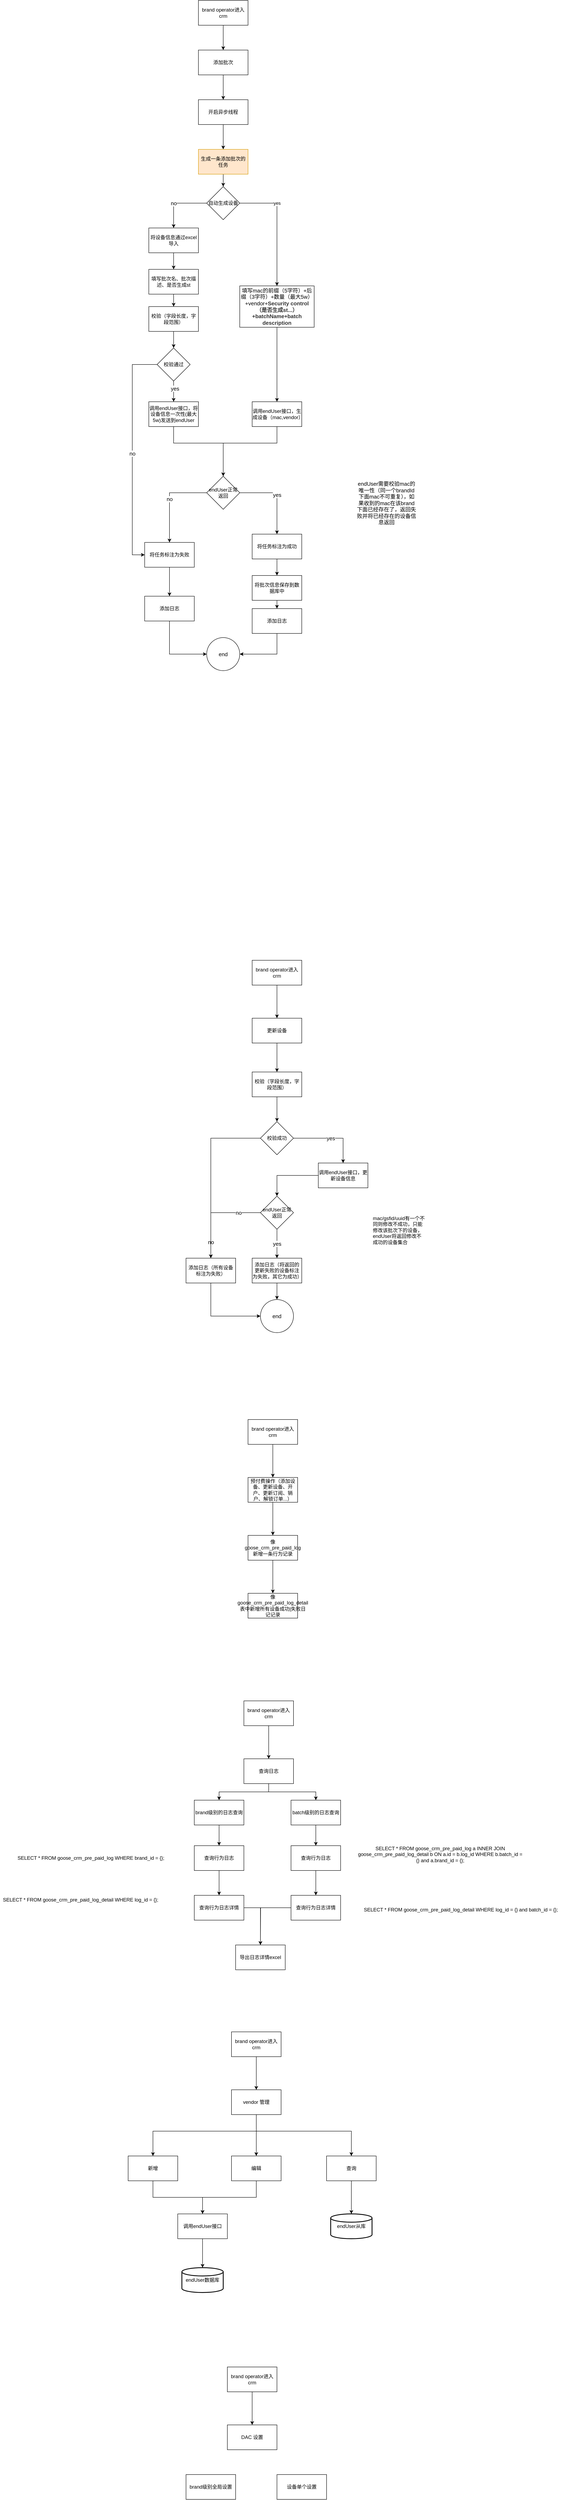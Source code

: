 <mxfile version="20.4.0" type="github">
  <diagram id="p1AXJYc_SpONw6VFGxzo" name="第 1 页">
    <mxGraphModel dx="2249" dy="1931" grid="1" gridSize="10" guides="1" tooltips="1" connect="1" arrows="1" fold="1" page="1" pageScale="1" pageWidth="827" pageHeight="1169" math="0" shadow="0">
      <root>
        <mxCell id="0" />
        <mxCell id="1" parent="0" />
        <mxCell id="GB9RlgLRgatuVVAukmtW-3" value="" style="edgeStyle=orthogonalEdgeStyle;rounded=0;orthogonalLoop=1;jettySize=auto;html=1;" parent="1" source="GB9RlgLRgatuVVAukmtW-1" target="GB9RlgLRgatuVVAukmtW-2" edge="1">
          <mxGeometry relative="1" as="geometry" />
        </mxCell>
        <mxCell id="GB9RlgLRgatuVVAukmtW-1" value="生成一条添加批次的任务" style="rounded=0;whiteSpace=wrap;html=1;fillColor=#FFE6CC;strokeColor=#d79b00;" parent="1" vertex="1">
          <mxGeometry x="190" y="10" width="120" height="60" as="geometry" />
        </mxCell>
        <mxCell id="GB9RlgLRgatuVVAukmtW-5" value="yes" style="edgeStyle=orthogonalEdgeStyle;rounded=0;orthogonalLoop=1;jettySize=auto;html=1;" parent="1" source="GB9RlgLRgatuVVAukmtW-2" target="GB9RlgLRgatuVVAukmtW-4" edge="1">
          <mxGeometry x="-0.379" relative="1" as="geometry">
            <Array as="points">
              <mxPoint x="380" y="140" />
            </Array>
            <mxPoint as="offset" />
          </mxGeometry>
        </mxCell>
        <mxCell id="GB9RlgLRgatuVVAukmtW-50" value="no" style="edgeStyle=orthogonalEdgeStyle;rounded=0;orthogonalLoop=1;jettySize=auto;html=1;fontSize=13;" parent="1" source="GB9RlgLRgatuVVAukmtW-2" target="GB9RlgLRgatuVVAukmtW-49" edge="1">
          <mxGeometry x="0.143" relative="1" as="geometry">
            <mxPoint as="offset" />
          </mxGeometry>
        </mxCell>
        <mxCell id="GB9RlgLRgatuVVAukmtW-2" value="自动生成设备" style="rhombus;whiteSpace=wrap;html=1;rounded=0;" parent="1" vertex="1">
          <mxGeometry x="210" y="100" width="80" height="80" as="geometry" />
        </mxCell>
        <mxCell id="ehhJM1RL-bTGxjUs8TGh-6" style="edgeStyle=orthogonalEdgeStyle;rounded=0;orthogonalLoop=1;jettySize=auto;html=1;" edge="1" parent="1" source="GB9RlgLRgatuVVAukmtW-4" target="GB9RlgLRgatuVVAukmtW-14">
          <mxGeometry relative="1" as="geometry" />
        </mxCell>
        <mxCell id="GB9RlgLRgatuVVAukmtW-4" value="&lt;font style=&quot;font-size: 13px;&quot;&gt;填写mac的前缀（5字符）+后缀（3字符）+数量（最大5w）+vendor+&lt;span style=&quot;color: rgb(51, 51, 51); font-family: &amp;quot;Arial Negreta&amp;quot;, &amp;quot;Arial Normal&amp;quot;, Arial, sans-serif; font-weight: 700; text-align: left;&quot;&gt;Security control（是否生成st...）+batchName+batch description&lt;/span&gt;&lt;/font&gt;" style="whiteSpace=wrap;html=1;rounded=0;" parent="1" vertex="1">
          <mxGeometry x="290" y="340" width="180" height="100" as="geometry" />
        </mxCell>
        <mxCell id="GB9RlgLRgatuVVAukmtW-21" value="" style="edgeStyle=orthogonalEdgeStyle;rounded=0;orthogonalLoop=1;jettySize=auto;html=1;fontSize=13;" parent="1" source="GB9RlgLRgatuVVAukmtW-14" target="GB9RlgLRgatuVVAukmtW-20" edge="1">
          <mxGeometry relative="1" as="geometry">
            <Array as="points">
              <mxPoint x="380" y="720" />
              <mxPoint x="250" y="720" />
            </Array>
          </mxGeometry>
        </mxCell>
        <mxCell id="GB9RlgLRgatuVVAukmtW-23" value="yes" style="edgeStyle=orthogonalEdgeStyle;rounded=0;orthogonalLoop=1;jettySize=auto;html=1;fontSize=13;entryX=0.5;entryY=0;entryDx=0;entryDy=0;" parent="1" source="GB9RlgLRgatuVVAukmtW-20" target="GB9RlgLRgatuVVAukmtW-39" edge="1">
          <mxGeometry relative="1" as="geometry">
            <mxPoint x="380" y="980" as="targetPoint" />
          </mxGeometry>
        </mxCell>
        <mxCell id="GB9RlgLRgatuVVAukmtW-31" value="no" style="edgeStyle=orthogonalEdgeStyle;rounded=0;orthogonalLoop=1;jettySize=auto;html=1;fontSize=13;entryX=0.5;entryY=0;entryDx=0;entryDy=0;" parent="1" source="GB9RlgLRgatuVVAukmtW-20" target="GB9RlgLRgatuVVAukmtW-33" edge="1">
          <mxGeometry relative="1" as="geometry">
            <mxPoint x="180" y="850" as="targetPoint" />
          </mxGeometry>
        </mxCell>
        <mxCell id="GB9RlgLRgatuVVAukmtW-20" value="endUser正常返回" style="rhombus;whiteSpace=wrap;html=1;rounded=0;" parent="1" vertex="1">
          <mxGeometry x="210" y="800" width="80" height="80" as="geometry" />
        </mxCell>
        <mxCell id="GB9RlgLRgatuVVAukmtW-24" value="end" style="ellipse;whiteSpace=wrap;html=1;aspect=fixed;fontSize=13;" parent="1" vertex="1">
          <mxGeometry x="210" y="1190" width="80" height="80" as="geometry" />
        </mxCell>
        <mxCell id="ehhJM1RL-bTGxjUs8TGh-2" value="" style="edgeStyle=orthogonalEdgeStyle;rounded=0;orthogonalLoop=1;jettySize=auto;html=1;" edge="1" parent="1" source="GB9RlgLRgatuVVAukmtW-33" target="ehhJM1RL-bTGxjUs8TGh-1">
          <mxGeometry relative="1" as="geometry" />
        </mxCell>
        <mxCell id="GB9RlgLRgatuVVAukmtW-33" value="将任务标注为失败" style="whiteSpace=wrap;html=1;rounded=0;" parent="1" vertex="1">
          <mxGeometry x="60" y="960" width="120" height="60" as="geometry" />
        </mxCell>
        <mxCell id="GB9RlgLRgatuVVAukmtW-59" value="" style="edgeStyle=orthogonalEdgeStyle;rounded=0;orthogonalLoop=1;jettySize=auto;html=1;fontSize=13;" parent="1" source="GB9RlgLRgatuVVAukmtW-35" target="GB9RlgLRgatuVVAukmtW-58" edge="1">
          <mxGeometry relative="1" as="geometry" />
        </mxCell>
        <mxCell id="GB9RlgLRgatuVVAukmtW-35" value="添加批次" style="rounded=0;whiteSpace=wrap;html=1;" parent="1" vertex="1">
          <mxGeometry x="190" y="-230" width="120" height="60" as="geometry" />
        </mxCell>
        <mxCell id="GB9RlgLRgatuVVAukmtW-38" value="" style="edgeStyle=orthogonalEdgeStyle;rounded=0;orthogonalLoop=1;jettySize=auto;html=1;fontSize=13;" parent="1" source="GB9RlgLRgatuVVAukmtW-37" target="GB9RlgLRgatuVVAukmtW-35" edge="1">
          <mxGeometry relative="1" as="geometry" />
        </mxCell>
        <mxCell id="GB9RlgLRgatuVVAukmtW-37" value="brand operator进入crm" style="rounded=0;whiteSpace=wrap;html=1;" parent="1" vertex="1">
          <mxGeometry x="190" y="-350" width="120" height="60" as="geometry" />
        </mxCell>
        <mxCell id="GB9RlgLRgatuVVAukmtW-128" value="" style="edgeStyle=orthogonalEdgeStyle;rounded=0;orthogonalLoop=1;jettySize=auto;html=1;fontSize=13;" parent="1" source="GB9RlgLRgatuVVAukmtW-39" target="GB9RlgLRgatuVVAukmtW-127" edge="1">
          <mxGeometry relative="1" as="geometry" />
        </mxCell>
        <mxCell id="GB9RlgLRgatuVVAukmtW-39" value="将任务标注为成功" style="whiteSpace=wrap;html=1;rounded=0;" parent="1" vertex="1">
          <mxGeometry x="320" y="940" width="120" height="60" as="geometry" />
        </mxCell>
        <mxCell id="GB9RlgLRgatuVVAukmtW-46" value="endUser需要校验mac的唯一性（同一个brandId下面mac不可重复），如果收到的mac在该brand下面已经存在了，返回失败并将已经存在的设备信息返回" style="text;html=1;strokeColor=none;fillColor=none;align=center;verticalAlign=middle;whiteSpace=wrap;rounded=0;fontSize=13;" parent="1" vertex="1">
          <mxGeometry x="570" y="800" width="150" height="130" as="geometry" />
        </mxCell>
        <mxCell id="GB9RlgLRgatuVVAukmtW-77" value="" style="edgeStyle=orthogonalEdgeStyle;rounded=0;orthogonalLoop=1;jettySize=auto;html=1;fontSize=13;" parent="1" source="GB9RlgLRgatuVVAukmtW-49" target="GB9RlgLRgatuVVAukmtW-76" edge="1">
          <mxGeometry relative="1" as="geometry" />
        </mxCell>
        <mxCell id="GB9RlgLRgatuVVAukmtW-49" value="将设备信息通过excel导入" style="whiteSpace=wrap;html=1;rounded=0;" parent="1" vertex="1">
          <mxGeometry x="70" y="200" width="120" height="60" as="geometry" />
        </mxCell>
        <mxCell id="GB9RlgLRgatuVVAukmtW-54" value="" style="edgeStyle=orthogonalEdgeStyle;rounded=0;orthogonalLoop=1;jettySize=auto;html=1;fontSize=13;" parent="1" source="GB9RlgLRgatuVVAukmtW-51" target="GB9RlgLRgatuVVAukmtW-53" edge="1">
          <mxGeometry relative="1" as="geometry" />
        </mxCell>
        <mxCell id="GB9RlgLRgatuVVAukmtW-51" value="校验（字段长度，字段范围）" style="whiteSpace=wrap;html=1;rounded=0;" parent="1" vertex="1">
          <mxGeometry x="70" y="390" width="120" height="60" as="geometry" />
        </mxCell>
        <mxCell id="GB9RlgLRgatuVVAukmtW-56" value="no" style="edgeStyle=orthogonalEdgeStyle;rounded=0;orthogonalLoop=1;jettySize=auto;html=1;fontSize=13;entryX=0;entryY=0.5;entryDx=0;entryDy=0;" parent="1" source="GB9RlgLRgatuVVAukmtW-53" target="GB9RlgLRgatuVVAukmtW-33" edge="1">
          <mxGeometry relative="1" as="geometry">
            <mxPoint x="340" y="1620" as="targetPoint" />
            <Array as="points">
              <mxPoint x="30" y="530" />
              <mxPoint x="30" y="990" />
            </Array>
          </mxGeometry>
        </mxCell>
        <mxCell id="GB9RlgLRgatuVVAukmtW-125" style="edgeStyle=orthogonalEdgeStyle;rounded=0;orthogonalLoop=1;jettySize=auto;html=1;entryX=0.5;entryY=0;entryDx=0;entryDy=0;fontSize=13;" parent="1" source="GB9RlgLRgatuVVAukmtW-53" target="GB9RlgLRgatuVVAukmtW-79" edge="1">
          <mxGeometry relative="1" as="geometry" />
        </mxCell>
        <mxCell id="GB9RlgLRgatuVVAukmtW-126" value="yes" style="edgeLabel;html=1;align=center;verticalAlign=middle;resizable=0;points=[];fontSize=13;" parent="GB9RlgLRgatuVVAukmtW-125" vertex="1" connectable="0">
          <mxGeometry x="-0.306" y="3" relative="1" as="geometry">
            <mxPoint as="offset" />
          </mxGeometry>
        </mxCell>
        <mxCell id="GB9RlgLRgatuVVAukmtW-53" value="校验通过" style="rhombus;whiteSpace=wrap;html=1;rounded=0;" parent="1" vertex="1">
          <mxGeometry x="90" y="490" width="80" height="80" as="geometry" />
        </mxCell>
        <mxCell id="GB9RlgLRgatuVVAukmtW-60" value="" style="edgeStyle=orthogonalEdgeStyle;rounded=0;orthogonalLoop=1;jettySize=auto;html=1;fontSize=13;" parent="1" source="GB9RlgLRgatuVVAukmtW-58" target="GB9RlgLRgatuVVAukmtW-1" edge="1">
          <mxGeometry relative="1" as="geometry" />
        </mxCell>
        <mxCell id="GB9RlgLRgatuVVAukmtW-58" value="开启异步线程" style="rounded=0;whiteSpace=wrap;html=1;" parent="1" vertex="1">
          <mxGeometry x="190" y="-110" width="120" height="60" as="geometry" />
        </mxCell>
        <mxCell id="GB9RlgLRgatuVVAukmtW-78" value="" style="edgeStyle=orthogonalEdgeStyle;rounded=0;orthogonalLoop=1;jettySize=auto;html=1;fontSize=13;" parent="1" source="GB9RlgLRgatuVVAukmtW-76" target="GB9RlgLRgatuVVAukmtW-51" edge="1">
          <mxGeometry relative="1" as="geometry" />
        </mxCell>
        <mxCell id="GB9RlgLRgatuVVAukmtW-76" value="填写批次名、批次描述、是否生成st" style="whiteSpace=wrap;html=1;rounded=0;" parent="1" vertex="1">
          <mxGeometry x="70" y="300" width="120" height="60" as="geometry" />
        </mxCell>
        <mxCell id="GB9RlgLRgatuVVAukmtW-82" style="edgeStyle=orthogonalEdgeStyle;rounded=0;orthogonalLoop=1;jettySize=auto;html=1;entryX=0.5;entryY=0;entryDx=0;entryDy=0;fontSize=13;" parent="1" source="GB9RlgLRgatuVVAukmtW-79" target="GB9RlgLRgatuVVAukmtW-20" edge="1">
          <mxGeometry relative="1" as="geometry">
            <Array as="points">
              <mxPoint x="130" y="720" />
              <mxPoint x="250" y="720" />
            </Array>
          </mxGeometry>
        </mxCell>
        <mxCell id="GB9RlgLRgatuVVAukmtW-79" value="调用endUser接口，将设备信息一次性(最大5w)发送到endUser" style="whiteSpace=wrap;html=1;rounded=0;" parent="1" vertex="1">
          <mxGeometry x="70" y="620" width="120" height="60" as="geometry" />
        </mxCell>
        <mxCell id="GB9RlgLRgatuVVAukmtW-99" value="" style="edgeStyle=orthogonalEdgeStyle;rounded=0;orthogonalLoop=1;jettySize=auto;html=1;fontSize=13;entryX=0.5;entryY=0;entryDx=0;entryDy=0;" parent="1" source="GB9RlgLRgatuVVAukmtW-84" target="GB9RlgLRgatuVVAukmtW-89" edge="1">
          <mxGeometry relative="1" as="geometry">
            <mxPoint x="380" y="2090" as="targetPoint" />
          </mxGeometry>
        </mxCell>
        <mxCell id="GB9RlgLRgatuVVAukmtW-84" value="更新设备" style="rounded=0;whiteSpace=wrap;html=1;" parent="1" vertex="1">
          <mxGeometry x="320" y="2110" width="120" height="60" as="geometry" />
        </mxCell>
        <mxCell id="GB9RlgLRgatuVVAukmtW-85" value="" style="edgeStyle=orthogonalEdgeStyle;rounded=0;orthogonalLoop=1;jettySize=auto;html=1;fontSize=13;" parent="1" source="GB9RlgLRgatuVVAukmtW-86" target="GB9RlgLRgatuVVAukmtW-84" edge="1">
          <mxGeometry relative="1" as="geometry" />
        </mxCell>
        <mxCell id="GB9RlgLRgatuVVAukmtW-86" value="brand operator进入crm" style="rounded=0;whiteSpace=wrap;html=1;" parent="1" vertex="1">
          <mxGeometry x="320" y="1970" width="120" height="60" as="geometry" />
        </mxCell>
        <mxCell id="GB9RlgLRgatuVVAukmtW-92" value="" style="edgeStyle=orthogonalEdgeStyle;rounded=0;orthogonalLoop=1;jettySize=auto;html=1;fontSize=13;" parent="1" source="GB9RlgLRgatuVVAukmtW-89" target="GB9RlgLRgatuVVAukmtW-91" edge="1">
          <mxGeometry relative="1" as="geometry" />
        </mxCell>
        <mxCell id="GB9RlgLRgatuVVAukmtW-89" value="校验（字段长度，字段范围）" style="whiteSpace=wrap;html=1;rounded=0;" parent="1" vertex="1">
          <mxGeometry x="320" y="2240" width="120" height="60" as="geometry" />
        </mxCell>
        <mxCell id="GB9RlgLRgatuVVAukmtW-94" value="yes" style="edgeStyle=orthogonalEdgeStyle;rounded=0;orthogonalLoop=1;jettySize=auto;html=1;fontSize=13;" parent="1" source="GB9RlgLRgatuVVAukmtW-91" target="GB9RlgLRgatuVVAukmtW-93" edge="1">
          <mxGeometry relative="1" as="geometry" />
        </mxCell>
        <mxCell id="GB9RlgLRgatuVVAukmtW-120" style="edgeStyle=orthogonalEdgeStyle;rounded=0;orthogonalLoop=1;jettySize=auto;html=1;entryX=0.5;entryY=0;entryDx=0;entryDy=0;fontSize=13;" parent="1" source="GB9RlgLRgatuVVAukmtW-91" target="GB9RlgLRgatuVVAukmtW-116" edge="1">
          <mxGeometry relative="1" as="geometry" />
        </mxCell>
        <mxCell id="GB9RlgLRgatuVVAukmtW-121" value="no" style="edgeLabel;html=1;align=center;verticalAlign=middle;resizable=0;points=[];fontSize=13;" parent="GB9RlgLRgatuVVAukmtW-120" vertex="1" connectable="0">
          <mxGeometry x="0.08" y="-1" relative="1" as="geometry">
            <mxPoint x="1" y="149" as="offset" />
          </mxGeometry>
        </mxCell>
        <mxCell id="GB9RlgLRgatuVVAukmtW-91" value="校验成功" style="rhombus;whiteSpace=wrap;html=1;rounded=0;" parent="1" vertex="1">
          <mxGeometry x="340" y="2360" width="80" height="80" as="geometry" />
        </mxCell>
        <mxCell id="ehhJM1RL-bTGxjUs8TGh-8" style="edgeStyle=orthogonalEdgeStyle;rounded=0;orthogonalLoop=1;jettySize=auto;html=1;entryX=0.5;entryY=0;entryDx=0;entryDy=0;" edge="1" parent="1" source="GB9RlgLRgatuVVAukmtW-93" target="GB9RlgLRgatuVVAukmtW-103">
          <mxGeometry relative="1" as="geometry" />
        </mxCell>
        <mxCell id="GB9RlgLRgatuVVAukmtW-93" value="调用endUser接口，更新设备信息" style="whiteSpace=wrap;html=1;rounded=0;" parent="1" vertex="1">
          <mxGeometry x="480" y="2460" width="120" height="60" as="geometry" />
        </mxCell>
        <mxCell id="GB9RlgLRgatuVVAukmtW-101" value="yes" style="edgeStyle=orthogonalEdgeStyle;rounded=0;orthogonalLoop=1;jettySize=auto;html=1;fontSize=13;entryX=0.5;entryY=0;entryDx=0;entryDy=0;" parent="1" source="GB9RlgLRgatuVVAukmtW-103" target="GB9RlgLRgatuVVAukmtW-113" edge="1">
          <mxGeometry relative="1" as="geometry">
            <mxPoint x="380" y="2750" as="targetPoint" />
          </mxGeometry>
        </mxCell>
        <mxCell id="GB9RlgLRgatuVVAukmtW-102" value="no" style="edgeStyle=orthogonalEdgeStyle;rounded=0;orthogonalLoop=1;jettySize=auto;html=1;fontSize=13;entryX=0.5;entryY=0;entryDx=0;entryDy=0;" parent="1" source="GB9RlgLRgatuVVAukmtW-103" target="GB9RlgLRgatuVVAukmtW-116" edge="1">
          <mxGeometry x="-0.538" relative="1" as="geometry">
            <mxPoint x="240" y="2640" as="targetPoint" />
            <mxPoint as="offset" />
            <Array as="points">
              <mxPoint x="220" y="2580" />
            </Array>
          </mxGeometry>
        </mxCell>
        <mxCell id="GB9RlgLRgatuVVAukmtW-103" value="endUser正常返回" style="rhombus;whiteSpace=wrap;html=1;rounded=0;" parent="1" vertex="1">
          <mxGeometry x="340" y="2540" width="80" height="80" as="geometry" />
        </mxCell>
        <mxCell id="GB9RlgLRgatuVVAukmtW-104" value="end" style="ellipse;whiteSpace=wrap;html=1;aspect=fixed;fontSize=13;" parent="1" vertex="1">
          <mxGeometry x="340" y="2790" width="80" height="80" as="geometry" />
        </mxCell>
        <mxCell id="GB9RlgLRgatuVVAukmtW-115" value="" style="edgeStyle=orthogonalEdgeStyle;rounded=0;orthogonalLoop=1;jettySize=auto;html=1;fontSize=13;" parent="1" source="GB9RlgLRgatuVVAukmtW-113" target="GB9RlgLRgatuVVAukmtW-104" edge="1">
          <mxGeometry relative="1" as="geometry" />
        </mxCell>
        <mxCell id="GB9RlgLRgatuVVAukmtW-113" value="添加日志（将返回的更新失败的设备标注为失败，其它为成功）" style="whiteSpace=wrap;html=1;rounded=0;" parent="1" vertex="1">
          <mxGeometry x="320" y="2690" width="120" height="60" as="geometry" />
        </mxCell>
        <mxCell id="GB9RlgLRgatuVVAukmtW-117" style="edgeStyle=orthogonalEdgeStyle;rounded=0;orthogonalLoop=1;jettySize=auto;html=1;entryX=0;entryY=0.5;entryDx=0;entryDy=0;fontSize=13;" parent="1" source="GB9RlgLRgatuVVAukmtW-116" target="GB9RlgLRgatuVVAukmtW-104" edge="1">
          <mxGeometry relative="1" as="geometry">
            <Array as="points">
              <mxPoint x="220" y="2830" />
            </Array>
          </mxGeometry>
        </mxCell>
        <mxCell id="GB9RlgLRgatuVVAukmtW-116" value="添加日志（所有设备标注为失败）" style="whiteSpace=wrap;html=1;rounded=0;" parent="1" vertex="1">
          <mxGeometry x="160" y="2690" width="120" height="60" as="geometry" />
        </mxCell>
        <mxCell id="GB9RlgLRgatuVVAukmtW-124" value="" style="edgeStyle=orthogonalEdgeStyle;rounded=0;orthogonalLoop=1;jettySize=auto;html=1;fontSize=13;" parent="1" source="GB9RlgLRgatuVVAukmtW-122" target="GB9RlgLRgatuVVAukmtW-24" edge="1">
          <mxGeometry relative="1" as="geometry">
            <Array as="points">
              <mxPoint x="380" y="1230" />
            </Array>
          </mxGeometry>
        </mxCell>
        <mxCell id="GB9RlgLRgatuVVAukmtW-122" value="添加日志" style="whiteSpace=wrap;html=1;rounded=0;" parent="1" vertex="1">
          <mxGeometry x="320" y="1120" width="120" height="60" as="geometry" />
        </mxCell>
        <mxCell id="GB9RlgLRgatuVVAukmtW-129" value="" style="edgeStyle=orthogonalEdgeStyle;rounded=0;orthogonalLoop=1;jettySize=auto;html=1;fontSize=13;" parent="1" source="GB9RlgLRgatuVVAukmtW-127" target="GB9RlgLRgatuVVAukmtW-122" edge="1">
          <mxGeometry relative="1" as="geometry" />
        </mxCell>
        <mxCell id="GB9RlgLRgatuVVAukmtW-127" value="将批次信息保存到数据库中" style="whiteSpace=wrap;html=1;rounded=0;" parent="1" vertex="1">
          <mxGeometry x="320" y="1040" width="120" height="60" as="geometry" />
        </mxCell>
        <mxCell id="ehhJM1RL-bTGxjUs8TGh-3" style="edgeStyle=orthogonalEdgeStyle;rounded=0;orthogonalLoop=1;jettySize=auto;html=1;entryX=0;entryY=0.5;entryDx=0;entryDy=0;" edge="1" parent="1" source="ehhJM1RL-bTGxjUs8TGh-1" target="GB9RlgLRgatuVVAukmtW-24">
          <mxGeometry relative="1" as="geometry">
            <Array as="points">
              <mxPoint x="120" y="1230" />
            </Array>
          </mxGeometry>
        </mxCell>
        <mxCell id="ehhJM1RL-bTGxjUs8TGh-1" value="添加日志" style="whiteSpace=wrap;html=1;rounded=0;" vertex="1" parent="1">
          <mxGeometry x="60" y="1090" width="120" height="60" as="geometry" />
        </mxCell>
        <mxCell id="GB9RlgLRgatuVVAukmtW-14" value="调用endUser接口，生成设备（mac,vendor）" style="whiteSpace=wrap;html=1;rounded=0;" parent="1" vertex="1">
          <mxGeometry x="320" y="620" width="120" height="60" as="geometry" />
        </mxCell>
        <mxCell id="ehhJM1RL-bTGxjUs8TGh-10" value="mac/gsfid/uuid有一个不同则修改不成功，只能修改该批次下的设备，endUser将返回修改不成功的设备集合" style="text;whiteSpace=wrap;html=1;" vertex="1" parent="1">
          <mxGeometry x="610" y="2580" width="130" height="40" as="geometry" />
        </mxCell>
        <mxCell id="ehhJM1RL-bTGxjUs8TGh-13" value="" style="edgeStyle=orthogonalEdgeStyle;rounded=0;orthogonalLoop=1;jettySize=auto;html=1;" edge="1" parent="1" source="ehhJM1RL-bTGxjUs8TGh-11" target="ehhJM1RL-bTGxjUs8TGh-12">
          <mxGeometry relative="1" as="geometry" />
        </mxCell>
        <mxCell id="ehhJM1RL-bTGxjUs8TGh-11" value="brand operator进入crm" style="rounded=0;whiteSpace=wrap;html=1;" vertex="1" parent="1">
          <mxGeometry x="310" y="3080" width="120" height="60" as="geometry" />
        </mxCell>
        <mxCell id="ehhJM1RL-bTGxjUs8TGh-24" value="" style="edgeStyle=orthogonalEdgeStyle;rounded=0;orthogonalLoop=1;jettySize=auto;html=1;" edge="1" parent="1" source="ehhJM1RL-bTGxjUs8TGh-12" target="ehhJM1RL-bTGxjUs8TGh-23">
          <mxGeometry relative="1" as="geometry" />
        </mxCell>
        <mxCell id="ehhJM1RL-bTGxjUs8TGh-12" value="预付费操作（添加设备、更新设备、开户、更新订阅、销户、解锁订单...）" style="whiteSpace=wrap;html=1;rounded=0;" vertex="1" parent="1">
          <mxGeometry x="310" y="3220" width="120" height="60" as="geometry" />
        </mxCell>
        <mxCell id="ehhJM1RL-bTGxjUs8TGh-26" value="" style="edgeStyle=orthogonalEdgeStyle;rounded=0;orthogonalLoop=1;jettySize=auto;html=1;" edge="1" parent="1" source="ehhJM1RL-bTGxjUs8TGh-23" target="ehhJM1RL-bTGxjUs8TGh-25">
          <mxGeometry relative="1" as="geometry" />
        </mxCell>
        <mxCell id="ehhJM1RL-bTGxjUs8TGh-23" value="像goose_crm_pre_paid_log新增一条行为记录" style="whiteSpace=wrap;html=1;rounded=0;" vertex="1" parent="1">
          <mxGeometry x="310" y="3360" width="120" height="60" as="geometry" />
        </mxCell>
        <mxCell id="ehhJM1RL-bTGxjUs8TGh-25" value="像goose_crm_pre_paid_log_detail表中新增所有设备成功|失败日记记录" style="whiteSpace=wrap;html=1;rounded=0;" vertex="1" parent="1">
          <mxGeometry x="310" y="3500" width="120" height="60" as="geometry" />
        </mxCell>
        <mxCell id="ehhJM1RL-bTGxjUs8TGh-29" value="" style="edgeStyle=orthogonalEdgeStyle;rounded=0;orthogonalLoop=1;jettySize=auto;html=1;" edge="1" parent="1" source="ehhJM1RL-bTGxjUs8TGh-27" target="ehhJM1RL-bTGxjUs8TGh-28">
          <mxGeometry relative="1" as="geometry" />
        </mxCell>
        <mxCell id="ehhJM1RL-bTGxjUs8TGh-27" value="brand operator进入crm" style="rounded=0;whiteSpace=wrap;html=1;" vertex="1" parent="1">
          <mxGeometry x="300" y="3760" width="120" height="60" as="geometry" />
        </mxCell>
        <mxCell id="ehhJM1RL-bTGxjUs8TGh-37" style="edgeStyle=orthogonalEdgeStyle;rounded=0;orthogonalLoop=1;jettySize=auto;html=1;entryX=0.5;entryY=0;entryDx=0;entryDy=0;" edge="1" parent="1" source="ehhJM1RL-bTGxjUs8TGh-28" target="ehhJM1RL-bTGxjUs8TGh-31">
          <mxGeometry relative="1" as="geometry">
            <mxPoint x="230" y="3990" as="targetPoint" />
          </mxGeometry>
        </mxCell>
        <mxCell id="ehhJM1RL-bTGxjUs8TGh-38" style="edgeStyle=orthogonalEdgeStyle;rounded=0;orthogonalLoop=1;jettySize=auto;html=1;entryX=0.5;entryY=0;entryDx=0;entryDy=0;" edge="1" parent="1" source="ehhJM1RL-bTGxjUs8TGh-28" target="ehhJM1RL-bTGxjUs8TGh-32">
          <mxGeometry relative="1" as="geometry" />
        </mxCell>
        <mxCell id="ehhJM1RL-bTGxjUs8TGh-28" value="查询日志" style="whiteSpace=wrap;html=1;rounded=0;" vertex="1" parent="1">
          <mxGeometry x="300" y="3900" width="120" height="60" as="geometry" />
        </mxCell>
        <mxCell id="ehhJM1RL-bTGxjUs8TGh-39" value="" style="edgeStyle=orthogonalEdgeStyle;rounded=0;orthogonalLoop=1;jettySize=auto;html=1;" edge="1" parent="1" source="ehhJM1RL-bTGxjUs8TGh-31" target="ehhJM1RL-bTGxjUs8TGh-33">
          <mxGeometry relative="1" as="geometry" />
        </mxCell>
        <mxCell id="ehhJM1RL-bTGxjUs8TGh-31" value="brand级别的日志查询" style="whiteSpace=wrap;html=1;rounded=0;" vertex="1" parent="1">
          <mxGeometry x="180" y="4000" width="120" height="60" as="geometry" />
        </mxCell>
        <mxCell id="ehhJM1RL-bTGxjUs8TGh-40" value="" style="edgeStyle=orthogonalEdgeStyle;rounded=0;orthogonalLoop=1;jettySize=auto;html=1;" edge="1" parent="1" source="ehhJM1RL-bTGxjUs8TGh-32" target="ehhJM1RL-bTGxjUs8TGh-34">
          <mxGeometry relative="1" as="geometry" />
        </mxCell>
        <mxCell id="ehhJM1RL-bTGxjUs8TGh-32" value="batch级别的日志查询" style="whiteSpace=wrap;html=1;rounded=0;" vertex="1" parent="1">
          <mxGeometry x="414" y="4000" width="120" height="60" as="geometry" />
        </mxCell>
        <mxCell id="ehhJM1RL-bTGxjUs8TGh-42" value="" style="edgeStyle=orthogonalEdgeStyle;rounded=0;orthogonalLoop=1;jettySize=auto;html=1;" edge="1" parent="1" source="ehhJM1RL-bTGxjUs8TGh-33" target="ehhJM1RL-bTGxjUs8TGh-35">
          <mxGeometry relative="1" as="geometry" />
        </mxCell>
        <mxCell id="ehhJM1RL-bTGxjUs8TGh-33" value="查询行为日志" style="whiteSpace=wrap;html=1;rounded=0;" vertex="1" parent="1">
          <mxGeometry x="180" y="4110" width="120" height="60" as="geometry" />
        </mxCell>
        <mxCell id="ehhJM1RL-bTGxjUs8TGh-41" value="" style="edgeStyle=orthogonalEdgeStyle;rounded=0;orthogonalLoop=1;jettySize=auto;html=1;" edge="1" parent="1" source="ehhJM1RL-bTGxjUs8TGh-34" target="ehhJM1RL-bTGxjUs8TGh-36">
          <mxGeometry relative="1" as="geometry" />
        </mxCell>
        <mxCell id="ehhJM1RL-bTGxjUs8TGh-34" value="查询行为日志" style="whiteSpace=wrap;html=1;rounded=0;" vertex="1" parent="1">
          <mxGeometry x="414" y="4110" width="120" height="60" as="geometry" />
        </mxCell>
        <mxCell id="ehhJM1RL-bTGxjUs8TGh-45" style="edgeStyle=orthogonalEdgeStyle;rounded=0;orthogonalLoop=1;jettySize=auto;html=1;" edge="1" parent="1" source="ehhJM1RL-bTGxjUs8TGh-35">
          <mxGeometry relative="1" as="geometry">
            <mxPoint x="340" y="4350" as="targetPoint" />
          </mxGeometry>
        </mxCell>
        <mxCell id="ehhJM1RL-bTGxjUs8TGh-35" value="查询行为日志详情" style="whiteSpace=wrap;html=1;rounded=0;" vertex="1" parent="1">
          <mxGeometry x="180" y="4230" width="120" height="60" as="geometry" />
        </mxCell>
        <mxCell id="ehhJM1RL-bTGxjUs8TGh-44" style="edgeStyle=orthogonalEdgeStyle;rounded=0;orthogonalLoop=1;jettySize=auto;html=1;entryX=0.5;entryY=0;entryDx=0;entryDy=0;" edge="1" parent="1" source="ehhJM1RL-bTGxjUs8TGh-36" target="ehhJM1RL-bTGxjUs8TGh-43">
          <mxGeometry relative="1" as="geometry" />
        </mxCell>
        <mxCell id="ehhJM1RL-bTGxjUs8TGh-36" value="查询行为日志详情" style="whiteSpace=wrap;html=1;rounded=0;" vertex="1" parent="1">
          <mxGeometry x="414" y="4230" width="120" height="60" as="geometry" />
        </mxCell>
        <mxCell id="ehhJM1RL-bTGxjUs8TGh-43" value="导出日志详情excel" style="whiteSpace=wrap;html=1;rounded=0;" vertex="1" parent="1">
          <mxGeometry x="280" y="4350" width="120" height="60" as="geometry" />
        </mxCell>
        <mxCell id="ehhJM1RL-bTGxjUs8TGh-46" value="SELECT * FROM goose_crm_pre_paid_log WHERE brand_id = {};" style="text;html=1;strokeColor=none;fillColor=none;align=center;verticalAlign=middle;whiteSpace=wrap;rounded=0;" vertex="1" parent="1">
          <mxGeometry x="-260" y="4125" width="380" height="30" as="geometry" />
        </mxCell>
        <mxCell id="ehhJM1RL-bTGxjUs8TGh-47" value="&lt;div&gt;SELECT * FROM goose_crm_pre_paid_log a INNER JOIN goose_crm_pre_paid_log_detail b ON a.id = b.log_id WHERE b.batch_id = {} and a.brand_id = {};&lt;/div&gt;&lt;div&gt;&lt;br&gt;&lt;/div&gt;" style="text;html=1;strokeColor=none;fillColor=none;align=center;verticalAlign=middle;whiteSpace=wrap;rounded=0;" vertex="1" parent="1">
          <mxGeometry x="570" y="4105" width="410" height="65" as="geometry" />
        </mxCell>
        <mxCell id="ehhJM1RL-bTGxjUs8TGh-48" value="&lt;div&gt;SELECT * FROM goose_crm_pre_paid_log_detail WHERE log_id = {};&lt;/div&gt;&lt;div&gt;&lt;br&gt;&lt;/div&gt;" style="text;html=1;strokeColor=none;fillColor=none;align=center;verticalAlign=middle;whiteSpace=wrap;rounded=0;" vertex="1" parent="1">
          <mxGeometry x="-290" y="4220" width="390" height="55" as="geometry" />
        </mxCell>
        <mxCell id="ehhJM1RL-bTGxjUs8TGh-49" value="SELECT * FROM goose_crm_pre_paid_log_detail WHERE log_id = {} and batch_id = {};" style="text;html=1;strokeColor=none;fillColor=none;align=center;verticalAlign=middle;whiteSpace=wrap;rounded=0;" vertex="1" parent="1">
          <mxGeometry x="550" y="4250" width="550" height="30" as="geometry" />
        </mxCell>
        <mxCell id="ehhJM1RL-bTGxjUs8TGh-52" value="" style="edgeStyle=orthogonalEdgeStyle;rounded=0;orthogonalLoop=1;jettySize=auto;html=1;" edge="1" parent="1" source="ehhJM1RL-bTGxjUs8TGh-50" target="ehhJM1RL-bTGxjUs8TGh-51">
          <mxGeometry relative="1" as="geometry" />
        </mxCell>
        <mxCell id="ehhJM1RL-bTGxjUs8TGh-50" value="brand operator进入crm" style="rounded=0;whiteSpace=wrap;html=1;" vertex="1" parent="1">
          <mxGeometry x="270" y="4560" width="120" height="60" as="geometry" />
        </mxCell>
        <mxCell id="ehhJM1RL-bTGxjUs8TGh-56" value="" style="edgeStyle=orthogonalEdgeStyle;rounded=0;orthogonalLoop=1;jettySize=auto;html=1;" edge="1" parent="1" source="ehhJM1RL-bTGxjUs8TGh-51" target="ehhJM1RL-bTGxjUs8TGh-54">
          <mxGeometry relative="1" as="geometry" />
        </mxCell>
        <mxCell id="ehhJM1RL-bTGxjUs8TGh-57" style="edgeStyle=orthogonalEdgeStyle;rounded=0;orthogonalLoop=1;jettySize=auto;html=1;entryX=0.5;entryY=0;entryDx=0;entryDy=0;" edge="1" parent="1" source="ehhJM1RL-bTGxjUs8TGh-51" target="ehhJM1RL-bTGxjUs8TGh-53">
          <mxGeometry relative="1" as="geometry">
            <Array as="points">
              <mxPoint x="330" y="4800" />
              <mxPoint x="80" y="4800" />
            </Array>
          </mxGeometry>
        </mxCell>
        <mxCell id="ehhJM1RL-bTGxjUs8TGh-58" style="edgeStyle=orthogonalEdgeStyle;rounded=0;orthogonalLoop=1;jettySize=auto;html=1;" edge="1" parent="1" source="ehhJM1RL-bTGxjUs8TGh-51" target="ehhJM1RL-bTGxjUs8TGh-55">
          <mxGeometry relative="1" as="geometry">
            <Array as="points">
              <mxPoint x="330" y="4800" />
              <mxPoint x="560" y="4800" />
            </Array>
          </mxGeometry>
        </mxCell>
        <mxCell id="ehhJM1RL-bTGxjUs8TGh-51" value="vendor 管理" style="whiteSpace=wrap;html=1;rounded=0;" vertex="1" parent="1">
          <mxGeometry x="270" y="4700" width="120" height="60" as="geometry" />
        </mxCell>
        <mxCell id="ehhJM1RL-bTGxjUs8TGh-60" style="edgeStyle=orthogonalEdgeStyle;rounded=0;orthogonalLoop=1;jettySize=auto;html=1;entryX=0.5;entryY=0;entryDx=0;entryDy=0;" edge="1" parent="1" source="ehhJM1RL-bTGxjUs8TGh-53" target="ehhJM1RL-bTGxjUs8TGh-59">
          <mxGeometry relative="1" as="geometry" />
        </mxCell>
        <mxCell id="ehhJM1RL-bTGxjUs8TGh-53" value="新增" style="whiteSpace=wrap;html=1;rounded=0;" vertex="1" parent="1">
          <mxGeometry x="20" y="4860" width="120" height="60" as="geometry" />
        </mxCell>
        <mxCell id="ehhJM1RL-bTGxjUs8TGh-61" style="edgeStyle=orthogonalEdgeStyle;rounded=0;orthogonalLoop=1;jettySize=auto;html=1;" edge="1" parent="1" source="ehhJM1RL-bTGxjUs8TGh-54">
          <mxGeometry relative="1" as="geometry">
            <mxPoint x="200" y="5000" as="targetPoint" />
            <Array as="points">
              <mxPoint x="330" y="4960" />
              <mxPoint x="200" y="4960" />
            </Array>
          </mxGeometry>
        </mxCell>
        <mxCell id="ehhJM1RL-bTGxjUs8TGh-54" value="编辑" style="whiteSpace=wrap;html=1;rounded=0;" vertex="1" parent="1">
          <mxGeometry x="270" y="4860" width="120" height="60" as="geometry" />
        </mxCell>
        <mxCell id="ehhJM1RL-bTGxjUs8TGh-65" value="" style="edgeStyle=orthogonalEdgeStyle;rounded=0;orthogonalLoop=1;jettySize=auto;html=1;" edge="1" parent="1" source="ehhJM1RL-bTGxjUs8TGh-55" target="ehhJM1RL-bTGxjUs8TGh-64">
          <mxGeometry relative="1" as="geometry" />
        </mxCell>
        <mxCell id="ehhJM1RL-bTGxjUs8TGh-55" value="查询" style="whiteSpace=wrap;html=1;rounded=0;" vertex="1" parent="1">
          <mxGeometry x="500" y="4860" width="120" height="60" as="geometry" />
        </mxCell>
        <mxCell id="ehhJM1RL-bTGxjUs8TGh-63" value="" style="edgeStyle=orthogonalEdgeStyle;rounded=0;orthogonalLoop=1;jettySize=auto;html=1;" edge="1" parent="1" source="ehhJM1RL-bTGxjUs8TGh-59" target="ehhJM1RL-bTGxjUs8TGh-62">
          <mxGeometry relative="1" as="geometry" />
        </mxCell>
        <mxCell id="ehhJM1RL-bTGxjUs8TGh-59" value="调用endUser接口" style="whiteSpace=wrap;html=1;rounded=0;" vertex="1" parent="1">
          <mxGeometry x="140" y="5000" width="120" height="60" as="geometry" />
        </mxCell>
        <mxCell id="ehhJM1RL-bTGxjUs8TGh-62" value="endUser数据库" style="strokeWidth=2;html=1;shape=mxgraph.flowchart.database;whiteSpace=wrap;" vertex="1" parent="1">
          <mxGeometry x="150" y="5130" width="100" height="60" as="geometry" />
        </mxCell>
        <mxCell id="ehhJM1RL-bTGxjUs8TGh-64" value="endUser从库" style="strokeWidth=2;html=1;shape=mxgraph.flowchart.database;whiteSpace=wrap;" vertex="1" parent="1">
          <mxGeometry x="510" y="5000" width="100" height="60" as="geometry" />
        </mxCell>
        <mxCell id="ehhJM1RL-bTGxjUs8TGh-68" value="" style="edgeStyle=orthogonalEdgeStyle;rounded=0;orthogonalLoop=1;jettySize=auto;html=1;" edge="1" parent="1" source="ehhJM1RL-bTGxjUs8TGh-66" target="ehhJM1RL-bTGxjUs8TGh-67">
          <mxGeometry relative="1" as="geometry" />
        </mxCell>
        <mxCell id="ehhJM1RL-bTGxjUs8TGh-66" value="brand operator进入crm" style="rounded=0;whiteSpace=wrap;html=1;" vertex="1" parent="1">
          <mxGeometry x="260" y="5370" width="120" height="60" as="geometry" />
        </mxCell>
        <mxCell id="ehhJM1RL-bTGxjUs8TGh-67" value="DAC 设置" style="whiteSpace=wrap;html=1;rounded=0;" vertex="1" parent="1">
          <mxGeometry x="260" y="5510" width="120" height="60" as="geometry" />
        </mxCell>
        <mxCell id="ehhJM1RL-bTGxjUs8TGh-69" value="brand级别全局设置" style="whiteSpace=wrap;html=1;rounded=0;" vertex="1" parent="1">
          <mxGeometry x="160" y="5630" width="120" height="60" as="geometry" />
        </mxCell>
        <mxCell id="ehhJM1RL-bTGxjUs8TGh-70" value="设备单个设置" style="whiteSpace=wrap;html=1;rounded=0;" vertex="1" parent="1">
          <mxGeometry x="380" y="5630" width="120" height="60" as="geometry" />
        </mxCell>
      </root>
    </mxGraphModel>
  </diagram>
</mxfile>
